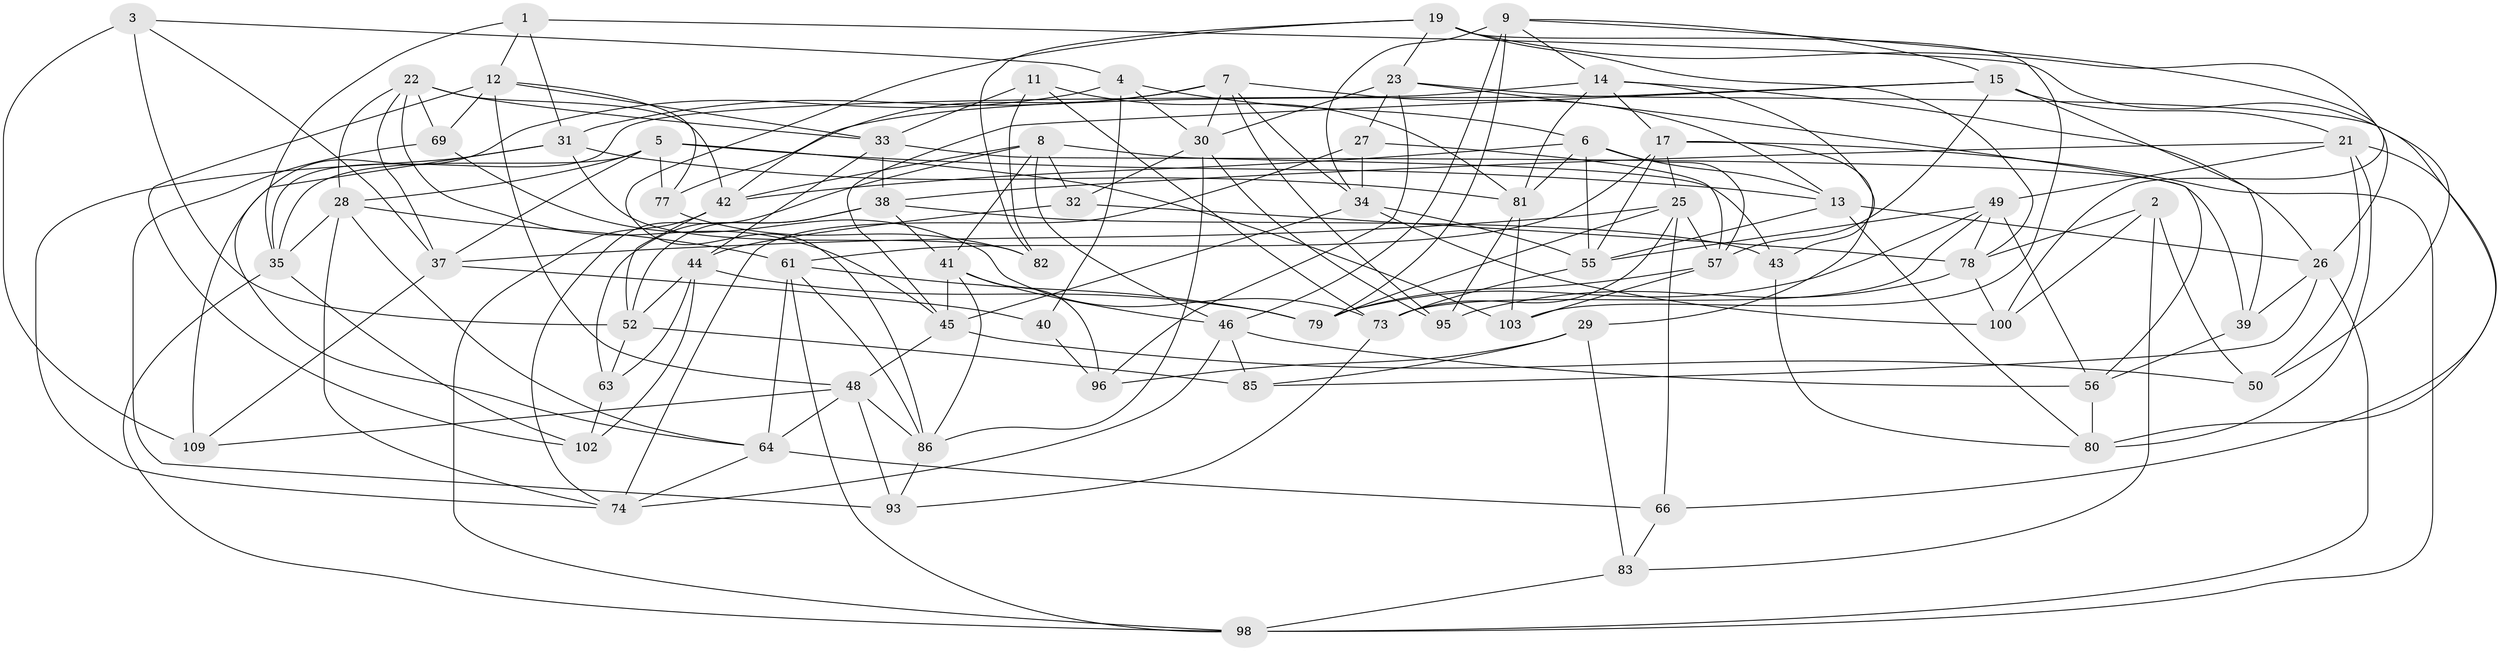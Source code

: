// original degree distribution, {4: 1.0}
// Generated by graph-tools (version 1.1) at 2025/42/03/06/25 10:42:17]
// undirected, 71 vertices, 186 edges
graph export_dot {
graph [start="1"]
  node [color=gray90,style=filled];
  1;
  2;
  3;
  4 [super="+62"];
  5 [super="+58"];
  6 [super="+18"];
  7 [super="+104"];
  8 [super="+65"];
  9 [super="+10"];
  11;
  12 [super="+60"];
  13 [super="+16"];
  14 [super="+117"];
  15 [super="+20"];
  17 [super="+24"];
  19 [super="+68"];
  21 [super="+115"];
  22 [super="+54"];
  23 [super="+47"];
  25 [super="+87"];
  26 [super="+51"];
  27;
  28 [super="+36"];
  29;
  30 [super="+106"];
  31 [super="+75"];
  32;
  33 [super="+99"];
  34 [super="+97"];
  35 [super="+101"];
  37 [super="+53"];
  38 [super="+72"];
  39;
  40;
  41 [super="+116"];
  42 [super="+84"];
  43;
  44 [super="+92"];
  45 [super="+59"];
  46 [super="+67"];
  48 [super="+76"];
  49 [super="+113"];
  50;
  52 [super="+90"];
  55 [super="+110"];
  56 [super="+94"];
  57 [super="+114"];
  61 [super="+71"];
  63;
  64 [super="+70"];
  66;
  69;
  73 [super="+89"];
  74 [super="+88"];
  77;
  78 [super="+112"];
  79 [super="+105"];
  80 [super="+111"];
  81 [super="+108"];
  82;
  83;
  85;
  86 [super="+91"];
  93;
  95;
  96;
  98 [super="+107"];
  100;
  102;
  103;
  109;
  1 -- 50;
  1 -- 35;
  1 -- 31;
  1 -- 12;
  2 -- 100;
  2 -- 50;
  2 -- 78;
  2 -- 83;
  3 -- 109;
  3 -- 52;
  3 -- 37;
  3 -- 4;
  4 -- 40 [weight=2];
  4 -- 30;
  4 -- 64;
  4 -- 6;
  5 -- 35;
  5 -- 13;
  5 -- 103;
  5 -- 77;
  5 -- 37;
  5 -- 28;
  6 -- 57;
  6 -- 55;
  6 -- 13;
  6 -- 81;
  6 -- 42;
  7 -- 34;
  7 -- 13;
  7 -- 95;
  7 -- 30;
  7 -- 31;
  7 -- 42;
  8 -- 46;
  8 -- 74;
  8 -- 41;
  8 -- 32;
  8 -- 43;
  8 -- 42;
  9 -- 34;
  9 -- 79;
  9 -- 14;
  9 -- 100;
  9 -- 46;
  9 -- 15;
  11 -- 33;
  11 -- 82;
  11 -- 73;
  11 -- 81;
  12 -- 102;
  12 -- 48;
  12 -- 77;
  12 -- 69;
  12 -- 33;
  13 -- 26;
  13 -- 80;
  13 -- 55;
  14 -- 43;
  14 -- 81;
  14 -- 17;
  14 -- 26;
  14 -- 35;
  15 -- 21;
  15 -- 45;
  15 -- 57;
  15 -- 39;
  15 -- 77;
  17 -- 55;
  17 -- 98;
  17 -- 29;
  17 -- 61;
  17 -- 25;
  19 -- 82;
  19 -- 103;
  19 -- 86;
  19 -- 23;
  19 -- 26;
  19 -- 78;
  21 -- 66;
  21 -- 50;
  21 -- 80;
  21 -- 38;
  21 -- 49;
  22 -- 69;
  22 -- 28;
  22 -- 33;
  22 -- 42;
  22 -- 45;
  22 -- 37;
  23 -- 56;
  23 -- 30;
  23 -- 96;
  23 -- 80;
  23 -- 27;
  25 -- 73;
  25 -- 66;
  25 -- 37;
  25 -- 57;
  25 -- 79;
  26 -- 39;
  26 -- 85;
  26 -- 98;
  27 -- 74;
  27 -- 34;
  27 -- 57;
  28 -- 64;
  28 -- 74;
  28 -- 35;
  28 -- 61;
  29 -- 83;
  29 -- 85;
  29 -- 96;
  30 -- 95;
  30 -- 32;
  30 -- 86;
  31 -- 109;
  31 -- 82;
  31 -- 74;
  31 -- 81;
  32 -- 44;
  32 -- 78;
  33 -- 39;
  33 -- 38;
  33 -- 44;
  34 -- 45;
  34 -- 100;
  34 -- 55;
  35 -- 102;
  35 -- 98;
  37 -- 40;
  37 -- 109;
  38 -- 52;
  38 -- 41;
  38 -- 43;
  38 -- 63;
  39 -- 56;
  40 -- 96;
  41 -- 96;
  41 -- 45;
  41 -- 46;
  41 -- 86;
  42 -- 52;
  42 -- 98;
  43 -- 80;
  44 -- 63;
  44 -- 102;
  44 -- 52;
  44 -- 79;
  45 -- 50;
  45 -- 48;
  46 -- 56;
  46 -- 85;
  46 -- 74;
  48 -- 86;
  48 -- 93;
  48 -- 109;
  48 -- 64;
  49 -- 79;
  49 -- 73;
  49 -- 56;
  49 -- 78;
  49 -- 55;
  52 -- 85;
  52 -- 63;
  55 -- 73;
  56 -- 80 [weight=2];
  57 -- 79;
  57 -- 103;
  61 -- 86;
  61 -- 79;
  61 -- 64;
  61 -- 98;
  63 -- 102;
  64 -- 66;
  64 -- 74;
  66 -- 83;
  69 -- 93;
  69 -- 73;
  73 -- 93;
  77 -- 82;
  78 -- 95;
  78 -- 100;
  81 -- 95;
  81 -- 103;
  83 -- 98;
  86 -- 93;
}

